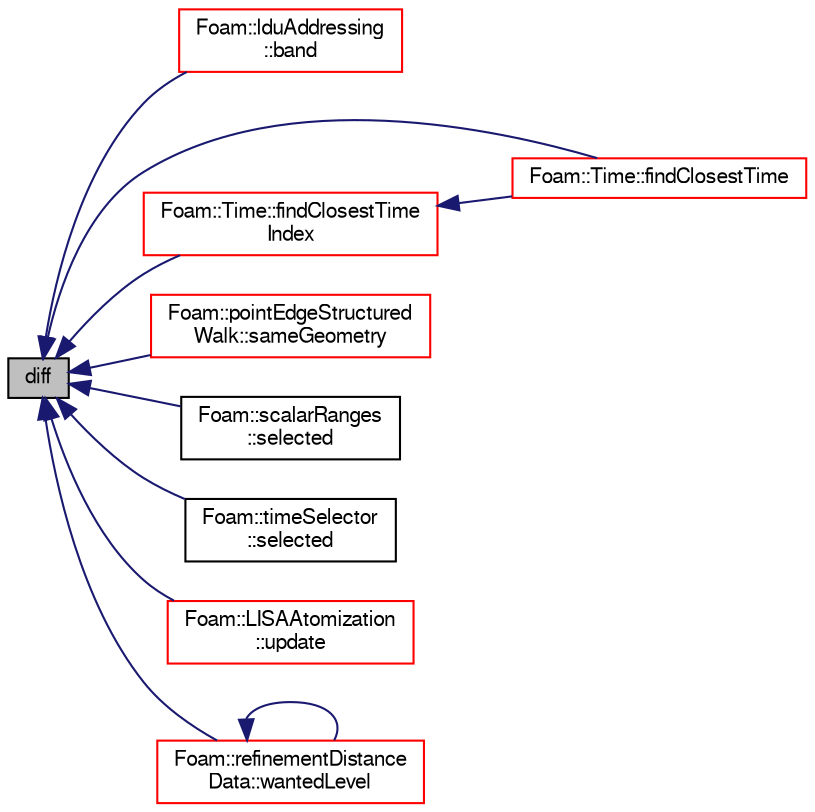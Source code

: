 digraph "diff"
{
  bgcolor="transparent";
  edge [fontname="FreeSans",fontsize="10",labelfontname="FreeSans",labelfontsize="10"];
  node [fontname="FreeSans",fontsize="10",shape=record];
  rankdir="LR";
  Node128880 [label="diff",height=0.2,width=0.4,color="black", fillcolor="grey75", style="filled", fontcolor="black"];
  Node128880 -> Node128881 [dir="back",color="midnightblue",fontsize="10",style="solid",fontname="FreeSans"];
  Node128881 [label="Foam::lduAddressing\l::band",height=0.2,width=0.4,color="red",URL="$a26850.html#a90a5be24211deb5a30bd2b9d72b28cd8",tooltip="Calculate bandwidth and profile of addressing. "];
  Node128880 -> Node128945 [dir="back",color="midnightblue",fontsize="10",style="solid",fontname="FreeSans"];
  Node128945 [label="Foam::Time::findClosestTime",height=0.2,width=0.4,color="red",URL="$a26350.html#afa1d63619eaefe506be839b1a2f45d63",tooltip="Search the case for the time closest to the given time. "];
  Node128880 -> Node128947 [dir="back",color="midnightblue",fontsize="10",style="solid",fontname="FreeSans"];
  Node128947 [label="Foam::Time::findClosestTime\lIndex",height=0.2,width=0.4,color="red",URL="$a26350.html#af59af812b304471a8f5b75eda1a1317c",tooltip="Search instantList for the time index closest to the given time. "];
  Node128947 -> Node128945 [dir="back",color="midnightblue",fontsize="10",style="solid",fontname="FreeSans"];
  Node128880 -> Node128949 [dir="back",color="midnightblue",fontsize="10",style="solid",fontname="FreeSans"];
  Node128949 [label="Foam::pointEdgeStructured\lWalk::sameGeometry",height=0.2,width=0.4,color="red",URL="$a23326.html#a342fb17c832f0a9c7790779eb993d297",tooltip="Check for identical geometrical data. Used for cyclics checking. "];
  Node128880 -> Node128951 [dir="back",color="midnightblue",fontsize="10",style="solid",fontname="FreeSans"];
  Node128951 [label="Foam::scalarRanges\l::selected",height=0.2,width=0.4,color="black",URL="$a28166.html#a60c5accad3e08f45a7cc3140943a6c01",tooltip="Return the set of selected entries in the given list. "];
  Node128880 -> Node128952 [dir="back",color="midnightblue",fontsize="10",style="solid",fontname="FreeSans"];
  Node128952 [label="Foam::timeSelector\l::selected",height=0.2,width=0.4,color="black",URL="$a26358.html#a4936cfbcff6f8b23092a6f4484174a7d",tooltip="Return the set of selected instants in the given list that are. "];
  Node128880 -> Node128953 [dir="back",color="midnightblue",fontsize="10",style="solid",fontname="FreeSans"];
  Node128953 [label="Foam::LISAAtomization\l::update",height=0.2,width=0.4,color="red",URL="$a24550.html#a56fbe4b3eb1d2607d8ca4ed4a4909739"];
  Node128880 -> Node128956 [dir="back",color="midnightblue",fontsize="10",style="solid",fontname="FreeSans"];
  Node128956 [label="Foam::refinementDistance\lData::wantedLevel",height=0.2,width=0.4,color="red",URL="$a21686.html#a8fec48488fa47d4bb2bc714d9ad8bba7",tooltip="Calculates the wanted level at a given point. Walks out from. "];
  Node128956 -> Node128956 [dir="back",color="midnightblue",fontsize="10",style="solid",fontname="FreeSans"];
}
